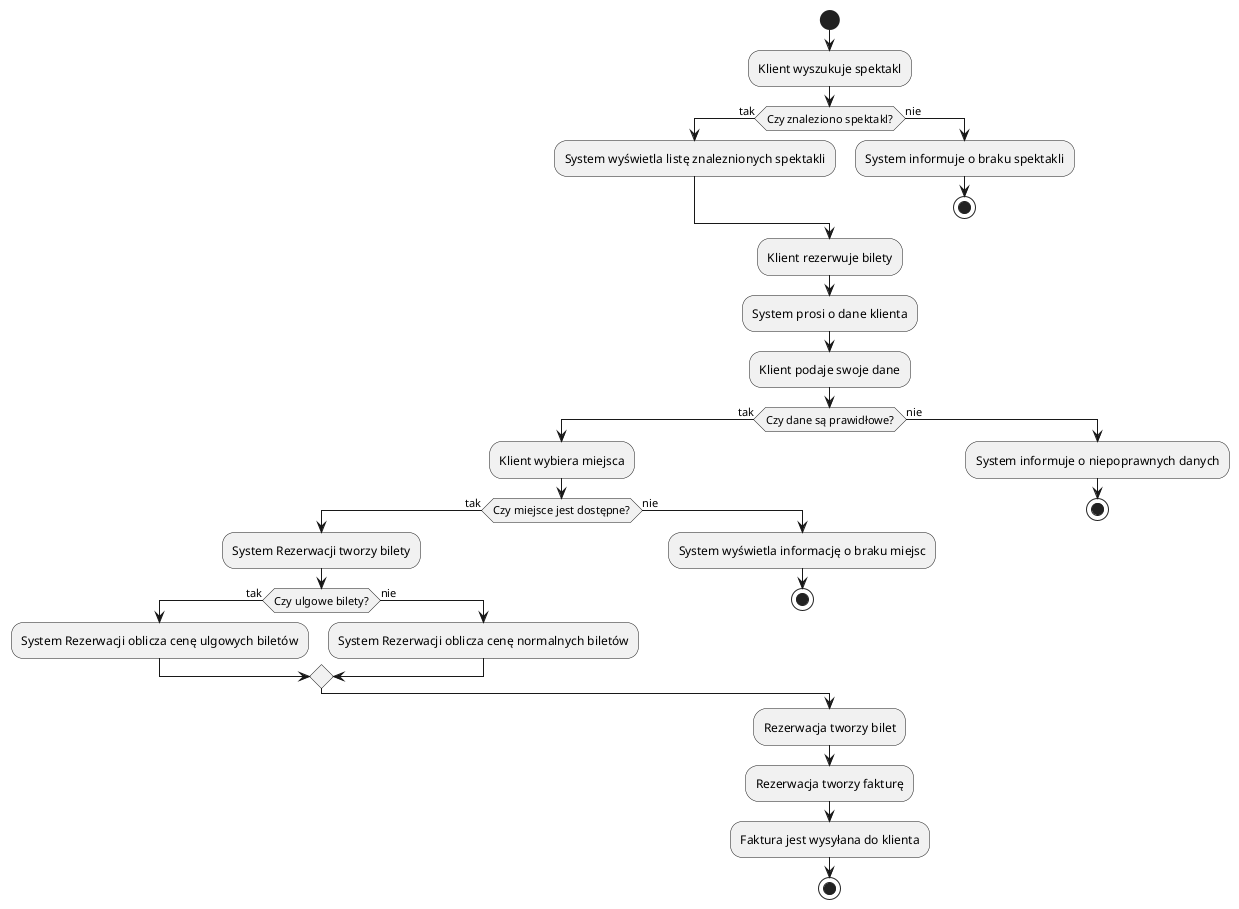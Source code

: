 @startuml
start

:Klient wyszukuje spektakl;
if (Czy znaleziono spektakl?) then (tak)
:System wyświetla listę znaleznionych spektakli;
else (nie)
:System informuje o braku spektakli;
stop
endif

:Klient rezerwuje bilety;

:System prosi o dane klienta;

:Klient podaje swoje dane;

if (Czy dane są prawidłowe?) then (tak)
:Klient wybiera miejsca;
    if (Czy miejsce jest dostępne?) then (tak)
    :System Rezerwacji tworzy bilety;
        if (Czy ulgowe bilety?) then (tak)
        :System Rezerwacji oblicza cenę ulgowych biletów;
        else (nie)
        :System Rezerwacji oblicza cenę normalnych biletów;
        endif
    else (nie)
    :System wyświetla informację o braku miejsc;
    stop
endif
else (nie)
:System informuje o niepoprawnych danych;
stop
endif

:Rezerwacja tworzy bilet;

:Rezerwacja tworzy fakturę;

:Faktura jest wysyłana do klienta;
stop
@enduml
